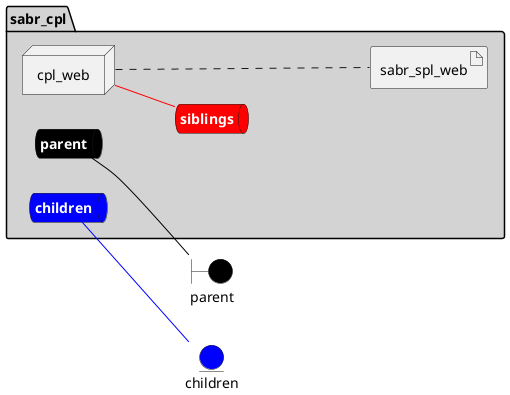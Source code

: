 @startuml

left to right direction


boundary parent #black


entity children #blue




package "sabr_cpl" #lightgray {
    queue parentnet #black [
            <b><color:white>parent</color></b>
    ]
    
    parentnet -[#black]- parent
    
    queue childrennet #blue [
            <b><color:white>children</color></b>
    ]
    
    childrennet -[#blue]- children
    
    queue siblingsnet #red [
            <b><color:white>siblings</color></b>
    ]
    

node "cpl_web" as cpl_webService


        artifact "sabr_spl_web" as sabr_spl_webimage
    
}

cpl_webService -[#red]- siblingsnet
cpl_webService .... sabr_spl_webimage


@enduml
